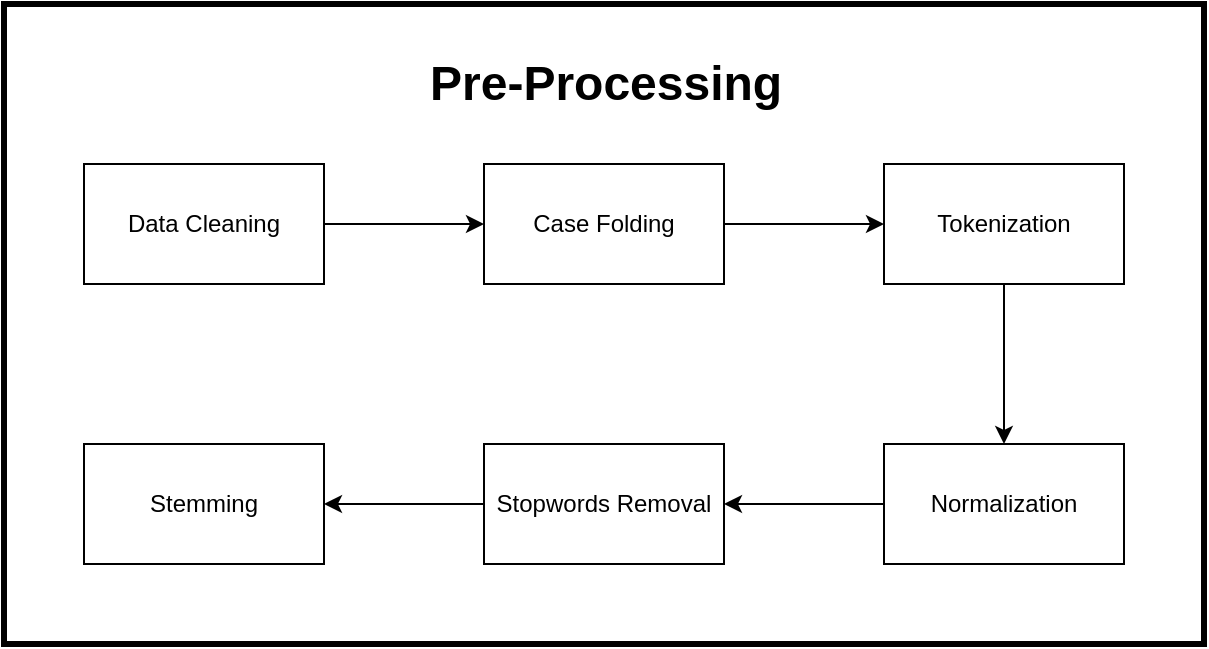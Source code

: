 <mxfile>
    <diagram id="i45nCr9p5Kfg4L8qLklC" name="Page-1">
        <mxGraphModel dx="690" dy="563" grid="1" gridSize="10" guides="1" tooltips="1" connect="1" arrows="1" fold="1" page="1" pageScale="1" pageWidth="850" pageHeight="1100" math="0" shadow="0">
            <root>
                <mxCell id="0"/>
                <mxCell id="1" parent="0"/>
                <mxCell id="2" value="" style="group" vertex="1" connectable="0" parent="1">
                    <mxGeometry x="40" y="40" width="600" height="320" as="geometry"/>
                </mxCell>
                <mxCell id="3" value="" style="rounded=0;whiteSpace=wrap;html=1;fillColor=none;strokeWidth=3;" vertex="1" parent="2">
                    <mxGeometry width="600" height="320" as="geometry"/>
                </mxCell>
                <mxCell id="4" value="&lt;h1&gt;Pre-Processing&lt;/h1&gt;&lt;p&gt;&lt;br&gt;&lt;/p&gt;" style="text;html=1;strokeColor=none;fillColor=none;spacing=5;spacingTop=-20;whiteSpace=wrap;overflow=hidden;rounded=0;strokeWidth=3;" vertex="1" parent="2">
                    <mxGeometry x="207.5" y="20" width="185" height="40" as="geometry"/>
                </mxCell>
                <mxCell id="5" value="Data Cleaning" style="rounded=0;whiteSpace=wrap;html=1;strokeWidth=1;fillColor=none;" vertex="1" parent="2">
                    <mxGeometry x="40" y="80" width="120" height="60" as="geometry"/>
                </mxCell>
                <mxCell id="6" value="Case Folding" style="whiteSpace=wrap;html=1;fillColor=none;rounded=0;strokeWidth=1;" vertex="1" parent="2">
                    <mxGeometry x="240" y="80" width="120" height="60" as="geometry"/>
                </mxCell>
                <mxCell id="7" value="" style="edgeStyle=none;rounded=0;html=1;" edge="1" parent="2" source="5" target="6">
                    <mxGeometry relative="1" as="geometry"/>
                </mxCell>
                <mxCell id="8" value="Tokenization" style="whiteSpace=wrap;html=1;fillColor=none;rounded=0;strokeWidth=1;" vertex="1" parent="2">
                    <mxGeometry x="440" y="80" width="120" height="60" as="geometry"/>
                </mxCell>
                <mxCell id="9" value="" style="edgeStyle=none;rounded=0;html=1;" edge="1" parent="2" source="6" target="8">
                    <mxGeometry relative="1" as="geometry"/>
                </mxCell>
                <mxCell id="10" value="Normalization" style="whiteSpace=wrap;html=1;fillColor=none;rounded=0;strokeWidth=1;" vertex="1" parent="2">
                    <mxGeometry x="440" y="220" width="120" height="60" as="geometry"/>
                </mxCell>
                <mxCell id="11" value="" style="edgeStyle=none;rounded=0;html=1;" edge="1" parent="2" source="8" target="10">
                    <mxGeometry relative="1" as="geometry"/>
                </mxCell>
                <mxCell id="12" value="Stopwords Removal" style="whiteSpace=wrap;html=1;fillColor=none;rounded=0;strokeWidth=1;" vertex="1" parent="2">
                    <mxGeometry x="240" y="220" width="120" height="60" as="geometry"/>
                </mxCell>
                <mxCell id="13" value="" style="edgeStyle=none;rounded=0;html=1;" edge="1" parent="2" source="10" target="12">
                    <mxGeometry relative="1" as="geometry"/>
                </mxCell>
                <mxCell id="14" value="Stemming" style="whiteSpace=wrap;html=1;fillColor=none;rounded=0;strokeWidth=1;" vertex="1" parent="2">
                    <mxGeometry x="40" y="220" width="120" height="60" as="geometry"/>
                </mxCell>
                <mxCell id="15" value="" style="edgeStyle=none;rounded=0;html=1;" edge="1" parent="2" source="12" target="14">
                    <mxGeometry relative="1" as="geometry"/>
                </mxCell>
            </root>
        </mxGraphModel>
    </diagram>
</mxfile>